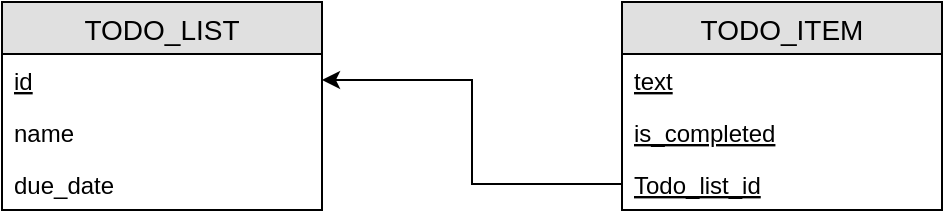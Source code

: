 <mxfile version="12.7.9" type="device"><diagram id="SYw5sqbAkRq66eregjiw" name="Page-1"><mxGraphModel dx="1538" dy="762" grid="1" gridSize="10" guides="1" tooltips="1" connect="1" arrows="1" fold="1" page="1" pageScale="1" pageWidth="827" pageHeight="1169" math="0" shadow="0"><root><mxCell id="0"/><mxCell id="1" parent="0"/><mxCell id="pY8dn8xulCZoUiJj6b9N-1" value="TODO_LIST" style="swimlane;fontStyle=0;childLayout=stackLayout;horizontal=1;startSize=26;fillColor=#e0e0e0;horizontalStack=0;resizeParent=1;resizeParentMax=0;resizeLast=0;collapsible=1;marginBottom=0;swimlaneFillColor=#ffffff;align=center;fontSize=14;" vertex="1" parent="1"><mxGeometry x="50" y="110" width="160" height="104" as="geometry"/></mxCell><mxCell id="pY8dn8xulCZoUiJj6b9N-2" value="id" style="text;strokeColor=none;fillColor=none;spacingLeft=4;spacingRight=4;overflow=hidden;rotatable=0;points=[[0,0.5],[1,0.5]];portConstraint=eastwest;fontSize=12;fontStyle=4" vertex="1" parent="pY8dn8xulCZoUiJj6b9N-1"><mxGeometry y="26" width="160" height="26" as="geometry"/></mxCell><mxCell id="pY8dn8xulCZoUiJj6b9N-3" value="name" style="text;strokeColor=none;fillColor=none;spacingLeft=4;spacingRight=4;overflow=hidden;rotatable=0;points=[[0,0.5],[1,0.5]];portConstraint=eastwest;fontSize=12;" vertex="1" parent="pY8dn8xulCZoUiJj6b9N-1"><mxGeometry y="52" width="160" height="26" as="geometry"/></mxCell><mxCell id="pY8dn8xulCZoUiJj6b9N-4" value="due_date" style="text;strokeColor=none;fillColor=none;spacingLeft=4;spacingRight=4;overflow=hidden;rotatable=0;points=[[0,0.5],[1,0.5]];portConstraint=eastwest;fontSize=12;" vertex="1" parent="pY8dn8xulCZoUiJj6b9N-1"><mxGeometry y="78" width="160" height="26" as="geometry"/></mxCell><mxCell id="pY8dn8xulCZoUiJj6b9N-5" value="TODO_ITEM" style="swimlane;fontStyle=0;childLayout=stackLayout;horizontal=1;startSize=26;fillColor=#e0e0e0;horizontalStack=0;resizeParent=1;resizeParentMax=0;resizeLast=0;collapsible=1;marginBottom=0;swimlaneFillColor=#ffffff;align=center;fontSize=14;" vertex="1" parent="1"><mxGeometry x="360" y="110" width="160" height="104" as="geometry"/></mxCell><mxCell id="pY8dn8xulCZoUiJj6b9N-7" value="text" style="text;strokeColor=none;fillColor=none;spacingLeft=4;spacingRight=4;overflow=hidden;rotatable=0;points=[[0,0.5],[1,0.5]];portConstraint=eastwest;fontSize=12;fontStyle=4" vertex="1" parent="pY8dn8xulCZoUiJj6b9N-5"><mxGeometry y="26" width="160" height="26" as="geometry"/></mxCell><mxCell id="pY8dn8xulCZoUiJj6b9N-8" value="is_completed" style="text;strokeColor=none;fillColor=none;spacingLeft=4;spacingRight=4;overflow=hidden;rotatable=0;points=[[0,0.5],[1,0.5]];portConstraint=eastwest;fontSize=12;fontStyle=4" vertex="1" parent="pY8dn8xulCZoUiJj6b9N-5"><mxGeometry y="52" width="160" height="26" as="geometry"/></mxCell><mxCell id="pY8dn8xulCZoUiJj6b9N-6" value="Todo_list_id" style="text;strokeColor=none;fillColor=none;spacingLeft=4;spacingRight=4;overflow=hidden;rotatable=0;points=[[0,0.5],[1,0.5]];portConstraint=eastwest;fontSize=12;fontStyle=4" vertex="1" parent="pY8dn8xulCZoUiJj6b9N-5"><mxGeometry y="78" width="160" height="26" as="geometry"/></mxCell><mxCell id="pY8dn8xulCZoUiJj6b9N-10" style="edgeStyle=orthogonalEdgeStyle;rounded=0;orthogonalLoop=1;jettySize=auto;html=1;exitX=0;exitY=0.5;exitDx=0;exitDy=0;" edge="1" parent="1" source="pY8dn8xulCZoUiJj6b9N-6" target="pY8dn8xulCZoUiJj6b9N-2"><mxGeometry relative="1" as="geometry"/></mxCell></root></mxGraphModel></diagram></mxfile>